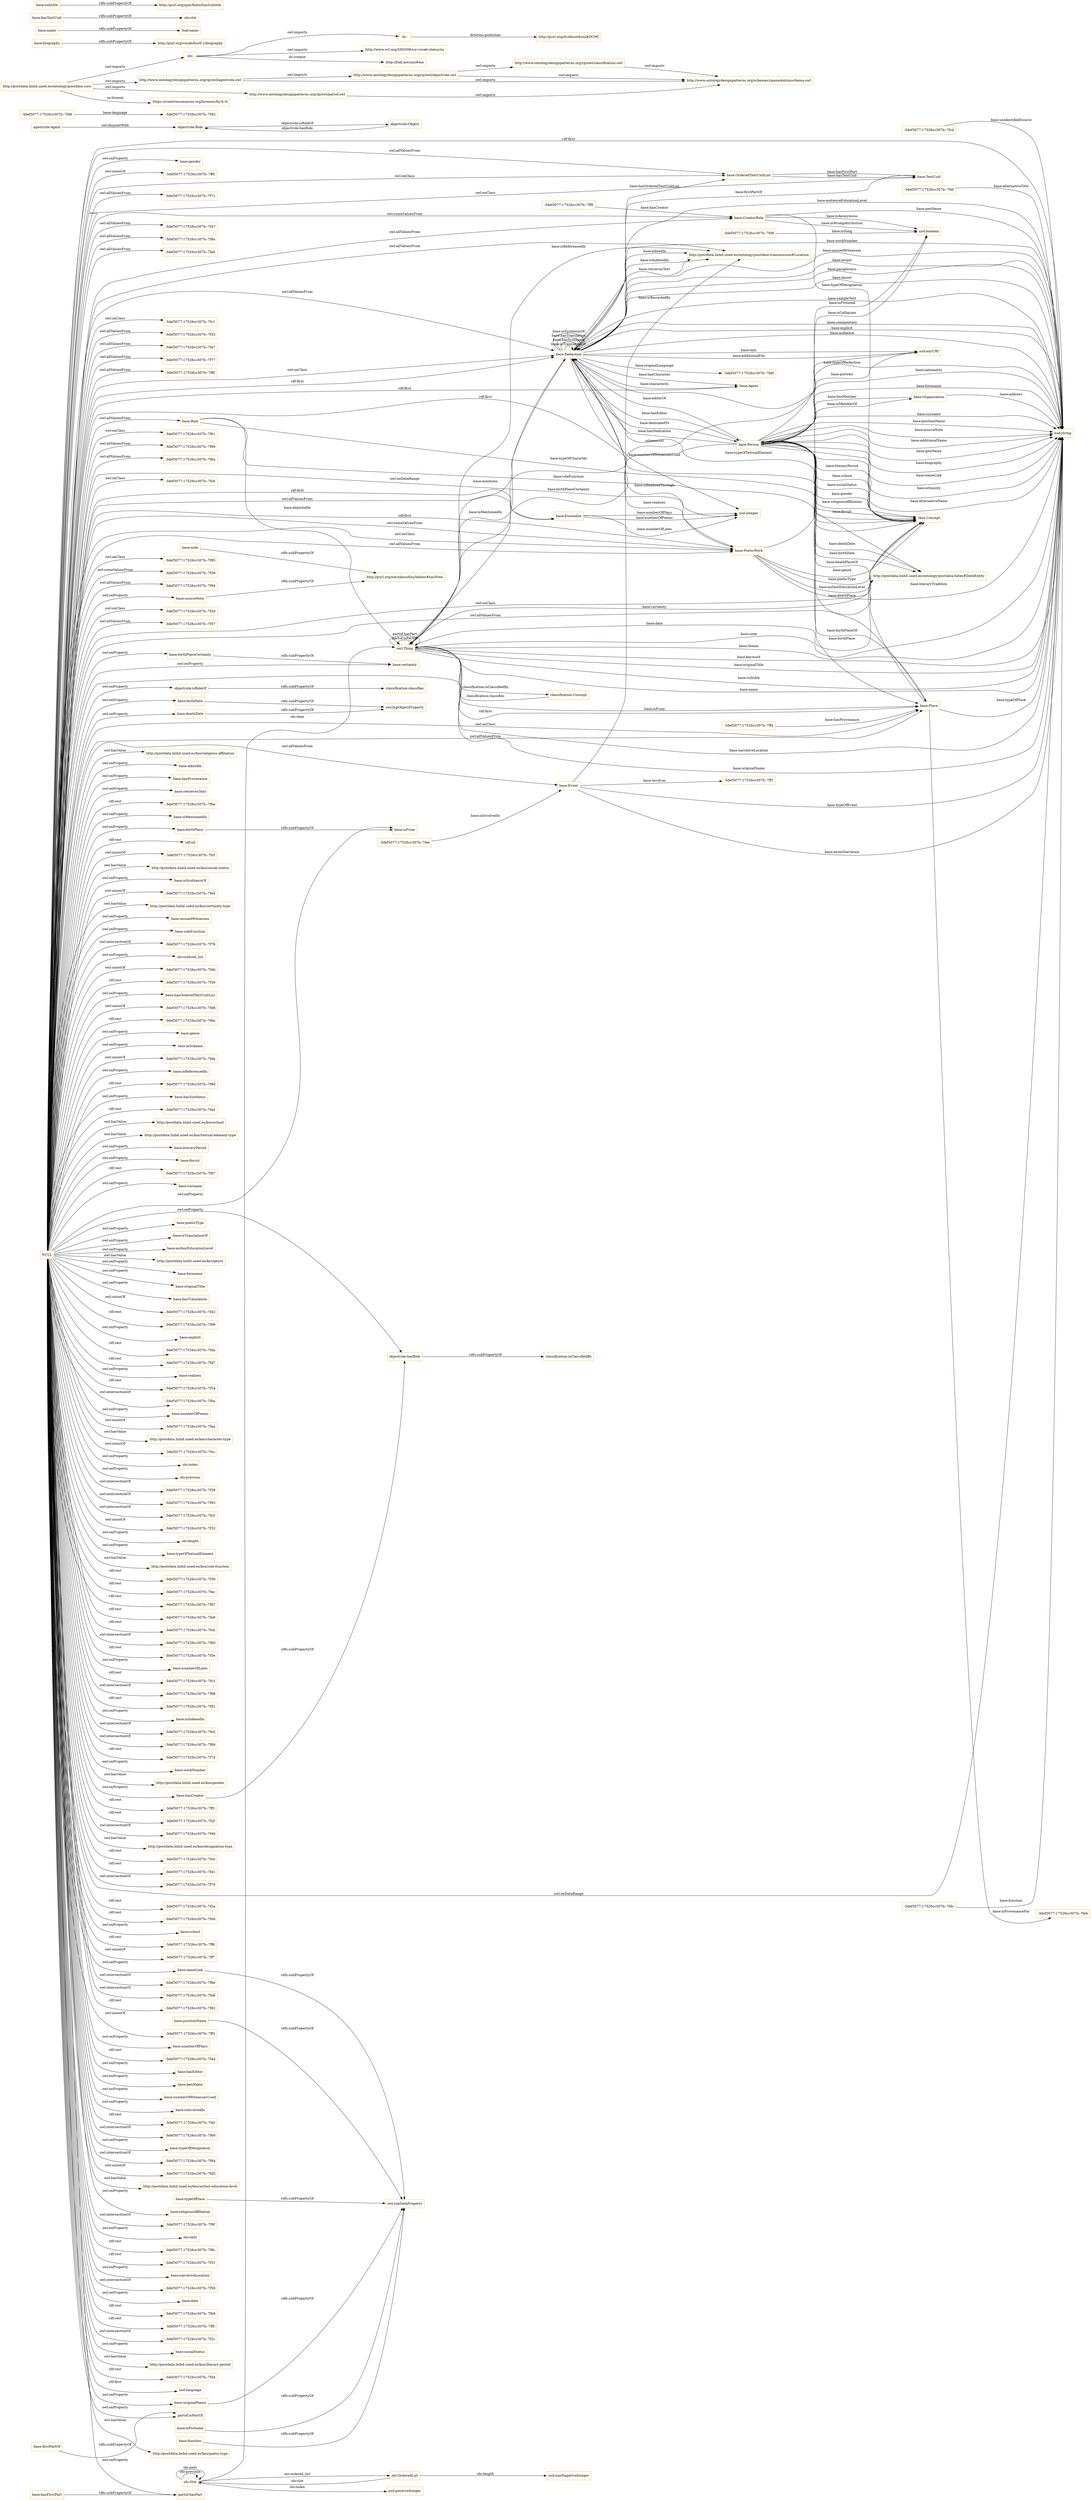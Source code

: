 digraph ar2dtool_diagram { 
rankdir=LR;
size="1501"
node [shape = rectangle, color="orange"]; "base:Role" "-3def3077:17526cc307b:-7f71" "base:OrderedTextUnitList" "-3def3077:17526cc307b:-7f47" "-3def3077:17526cc307b:-7ff1" "-3def3077:17526cc307b:-7f8a" "agentrole:Agent" "-3def3077:17526cc307b:-7fa0" "-3def3077:17526cc307b:-7fd6" "base:Agent" "base:CreatorRole" "base:Person" "-3def3077:17526cc307b:-7fc1" "-3def3077:17526cc307b:-7fdc" "-3def3077:17526cc307b:-7f33" "base:Organisation" "-3def3077:17526cc307b:-7fa7" "-3def3077:17526cc307b:-7f77" "-3def3077:17526cc307b:-7f8f" "base:Redaction" "base:Ensemble" "-3def3077:17526cc307b:-7f61" "-3def3077:17526cc307b:-7f99" "-3def3077:17526cc307b:-7f6a" "base:TextUnit" "-3def3077:17526cc307b:-7fee" "-3def3077:17526cc307b:-7fc6" "-3def3077:17526cc307b:-7fd9" "skos:Concept" "http://postdata.linhd.uned.es/ontology/postdata-dates#DateEntity" "base:Place" "base:Event" "-3def3077:17526cc307b:-7fcd" "-3def3077:17526cc307b:-7fdf" "-3def3077:17526cc307b:-7f85" "-3def3077:17526cc307b:-7ff4" "-3def3077:17526cc307b:-7f39" "-3def3077:17526cc307b:-7ff8" "-3def3077:17526cc307b:-7f94" "http://postdata.linhd.uned.es/ontology/postdata-transmission#Location" "-3def3077:17526cc307b:-7f2d" "-3def3077:17526cc307b:-7f57" "-3def3077:17526cc307b:-7feb" "base:PoeticWork" "owl:Thing" "objectrole:Role" "objectrole:Object" "olo:Slot" "olo:OrderedList" "classification:Concept" ; /*classes style*/
	"base:deathDate" -> "owl:topObjectProperty" [ label = "rdfs:subPropertyOf" ];
	"http://www.ontologydesignpatterns.org/cp/owl/objectrole.owl" -> "http://www.ontologydesignpatterns.org/cp/owl/classification.owl" [ label = "owl:imports" ];
	"http://www.ontologydesignpatterns.org/cp/owl/objectrole.owl" -> "http://www.ontologydesignpatterns.org/schemas/cpannotationschema.owl" [ label = "owl:imports" ];
	"http://www.ontologydesignpatterns.org/cp/owl/classification.owl" -> "http://www.ontologydesignpatterns.org/schemas/cpannotationschema.owl" [ label = "owl:imports" ];
	"base:firstPartOf" -> "partof:isPartOf" [ label = "rdfs:subPropertyOf" ];
	"agentrole:Agent" -> "objectrole:Role" [ label = "owl:disjointWith" ];
	"dc:" -> "http://purl.org/dc/aboutdcmi#DCMI" [ label = "dcterms:publisher" ];
	"olo:" -> "http://www.w3.org/2003/06/sw-vocab-status/ns" [ label = "owl:imports" ];
	"olo:" -> "dc:" [ label = "owl:imports" ];
	"olo:" -> "http://foaf.me/zazi#me" [ label = "dc:creator" ];
	"base:birthPlaceCertainty" -> "base:certainty" [ label = "rdfs:subPropertyOf" ];
	"base:biography" -> "http://purl.org/vocab/bio/0.1/biography" [ label = "rdfs:subPropertyOf" ];
	"objectrole:isRoleOf" -> "classification:classifies" [ label = "rdfs:subPropertyOf" ];
	"base:nameLink" -> "owl:topDataProperty" [ label = "rdfs:subPropertyOf" ];
	"base:sourceNote" -> "http://purl.org/net/nknouf/ns/bibtex#hasNote" [ label = "rdfs:subPropertyOf" ];
	"base:name" -> "foaf:name" [ label = "rdfs:subPropertyOf" ];
	"base:hasTextUnit" -> "olo:slot" [ label = "rdfs:subPropertyOf" ];
	"NULL" -> "base:birthPlace" [ label = "owl:onProperty" ];
	"NULL" -> "http://postdata.linhd.uned.es/kos/religious-affiliation" [ label = "owl:hasValue" ];
	"NULL" -> "base:PoeticWork" [ label = "owl:allValuesFrom" ];
	"NULL" -> "-3def3077:17526cc307b:-7f6a" [ label = "owl:allValuesFrom" ];
	"NULL" -> "base:CreatorRole" [ label = "owl:someValuesFrom" ];
	"NULL" -> "-3def3077:17526cc307b:-7f8f" [ label = "owl:allValuesFrom" ];
	"NULL" -> "base:editedIn" [ label = "owl:onProperty" ];
	"NULL" -> "base:Place" [ label = "rdf:first" ];
	"NULL" -> "base:hasProvenance" [ label = "owl:onProperty" ];
	"NULL" -> "base:retrievesText" [ label = "owl:onProperty" ];
	"NULL" -> "-3def3077:17526cc307b:-7fbe" [ label = "rdf:rest" ];
	"NULL" -> "base:PoeticWork" [ label = "rdf:first" ];
	"NULL" -> "base:isMentionedIn" [ label = "owl:onProperty" ];
	"NULL" -> "base:birthDate" [ label = "owl:onProperty" ];
	"NULL" -> "rdf:nil" [ label = "rdf:rest" ];
	"NULL" -> "-3def3077:17526cc307b:-7fcf" [ label = "owl:unionOf" ];
	"NULL" -> "http://postdata.linhd.uned.es/kos/social-status" [ label = "owl:hasValue" ];
	"NULL" -> "base:isSynthesisOf" [ label = "owl:onProperty" ];
	"NULL" -> "base:birthPlaceCertainty" [ label = "owl:onProperty" ];
	"NULL" -> "-3def3077:17526cc307b:-7fed" [ label = "owl:unionOf" ];
	"NULL" -> "http://postdata.linhd.uned.es/kos/certainty-type" [ label = "owl:hasValue" ];
	"NULL" -> "base:unusedWitnesses" [ label = "owl:onProperty" ];
	"NULL" -> "objectrole:isRoleOf" [ label = "owl:onProperty" ];
	"NULL" -> "base:roleFunction" [ label = "owl:onProperty" ];
	"NULL" -> "partof:isPartOf" [ label = "owl:onProperty" ];
	"NULL" -> "-3def3077:17526cc307b:-7f76" [ label = "owl:intersectionOf" ];
	"NULL" -> "olo:ordered_list" [ label = "owl:onProperty" ];
	"NULL" -> "-3def3077:17526cc307b:-7fdb" [ label = "owl:unionOf" ];
	"NULL" -> "-3def3077:17526cc307b:-7f30" [ label = "rdf:rest" ];
	"NULL" -> "base:hasOrderedTextUnitList" [ label = "owl:onProperty" ];
	"NULL" -> "-3def3077:17526cc307b:-7fd8" [ label = "owl:unionOf" ];
	"NULL" -> "-3def3077:17526cc307b:-7f94" [ label = "owl:allValuesFrom" ];
	"NULL" -> "-3def3077:17526cc307b:-7f6e" [ label = "rdf:rest" ];
	"NULL" -> "base:Role" [ label = "owl:allValuesFrom" ];
	"NULL" -> "base:genre" [ label = "owl:onProperty" ];
	"NULL" -> "skos:inScheme" [ label = "owl:onProperty" ];
	"NULL" -> "base:OrderedTextUnitList" [ label = "owl:allValuesFrom" ];
	"NULL" -> "-3def3077:17526cc307b:-7fde" [ label = "owl:unionOf" ];
	"NULL" -> "base:CreatorRole" [ label = "owl:allValuesFrom" ];
	"NULL" -> "http://postdata.linhd.uned.es/ontology/postdata-dates#DateEntity" [ label = "owl:onClass" ];
	"NULL" -> "base:Ensemble" [ label = "owl:allValuesFrom" ];
	"NULL" -> "-3def3077:17526cc307b:-7fa7" [ label = "owl:allValuesFrom" ];
	"NULL" -> "base:isReferencedIn" [ label = "owl:onProperty" ];
	"NULL" -> "-3def3077:17526cc307b:-7f9d" [ label = "rdf:rest" ];
	"NULL" -> "base:hasSynthesis" [ label = "owl:onProperty" ];
	"NULL" -> "base:Agent" [ label = "rdf:first" ];
	"NULL" -> "-3def3077:17526cc307b:-7fa4" [ label = "rdf:rest" ];
	"NULL" -> "http://postdata.linhd.uned.es/kos/school" [ label = "owl:hasValue" ];
	"NULL" -> "skos:Concept" [ label = "rdf:first" ];
	"NULL" -> "http://postdata.linhd.uned.es/kos/textual-element-type" [ label = "owl:hasValue" ];
	"NULL" -> "base:literaryPeriod" [ label = "owl:onProperty" ];
	"NULL" -> "-3def3077:17526cc307b:-7f39" [ label = "owl:someValuesFrom" ];
	"NULL" -> "base:floruit" [ label = "owl:onProperty" ];
	"NULL" -> "-3def3077:17526cc307b:-7f67" [ label = "rdf:rest" ];
	"NULL" -> "base:surname" [ label = "owl:onProperty" ];
	"NULL" -> "xsd:string" [ label = "owl:onDataRange" ];
	"NULL" -> "base:poeticType" [ label = "owl:onProperty" ];
	"NULL" -> "base:isTranslationOf" [ label = "owl:onProperty" ];
	"NULL" -> "-3def3077:17526cc307b:-7f71" [ label = "owl:allValuesFrom" ];
	"NULL" -> "base:authorEducationLevel" [ label = "owl:onProperty" ];
	"NULL" -> "http://postdata.linhd.uned.es/kos/genre" [ label = "owl:hasValue" ];
	"NULL" -> "base:forename" [ label = "owl:onProperty" ];
	"NULL" -> "base:originalTitle" [ label = "owl:onProperty" ];
	"NULL" -> "base:hasTranslation" [ label = "owl:onProperty" ];
	"NULL" -> "base:Redaction" [ label = "owl:allValuesFrom" ];
	"NULL" -> "-3def3077:17526cc307b:-7fd2" [ label = "owl:unionOf" ];
	"NULL" -> "-3def3077:17526cc307b:-7f96" [ label = "rdf:rest" ];
	"NULL" -> "base:explicit" [ label = "owl:onProperty" ];
	"NULL" -> "-3def3077:17526cc307b:-7fda" [ label = "rdf:rest" ];
	"NULL" -> "-3def3077:17526cc307b:-7fd7" [ label = "rdf:rest" ];
	"NULL" -> "-3def3077:17526cc307b:-7fa0" [ label = "owl:allValuesFrom" ];
	"NULL" -> "base:realises" [ label = "owl:onProperty" ];
	"NULL" -> "-3def3077:17526cc307b:-7f54" [ label = "rdf:rest" ];
	"NULL" -> "-3def3077:17526cc307b:-7fba" [ label = "owl:intersectionOf" ];
	"NULL" -> "base:PoeticWork" [ label = "owl:someValuesFrom" ];
	"NULL" -> "base:numberOfPoems" [ label = "owl:onProperty" ];
	"NULL" -> "-3def3077:17526cc307b:-7fea" [ label = "owl:unionOf" ];
	"NULL" -> "http://postdata.linhd.uned.es/kos/character-type" [ label = "owl:hasValue" ];
	"NULL" -> "-3def3077:17526cc307b:-7fcc" [ label = "owl:unionOf" ];
	"NULL" -> "olo:index" [ label = "owl:onProperty" ];
	"NULL" -> "olo:previous" [ label = "owl:onProperty" ];
	"NULL" -> "-3def3077:17526cc307b:-7f8a" [ label = "owl:allValuesFrom" ];
	"NULL" -> "-3def3077:17526cc307b:-7f38" [ label = "owl:intersectionOf" ];
	"NULL" -> "-3def3077:17526cc307b:-7f93" [ label = "owl:intersectionOf" ];
	"NULL" -> "-3def3077:17526cc307b:-7fc5" [ label = "owl:intersectionOf" ];
	"NULL" -> "-3def3077:17526cc307b:-7f32" [ label = "owl:unionOf" ];
	"NULL" -> "base:PoeticWork" [ label = "owl:onClass" ];
	"NULL" -> "xsd:string" [ label = "rdf:first" ];
	"NULL" -> "olo:length" [ label = "owl:onProperty" ];
	"NULL" -> "base:typeOfTextualElement" [ label = "owl:onProperty" ];
	"NULL" -> "http://postdata.linhd.uned.es/kos/role-function" [ label = "owl:hasValue" ];
	"NULL" -> "-3def3077:17526cc307b:-7f36" [ label = "rdf:rest" ];
	"NULL" -> "-3def3077:17526cc307b:-7fec" [ label = "rdf:rest" ];
	"NULL" -> "-3def3077:17526cc307b:-7f87" [ label = "rdf:rest" ];
	"NULL" -> "-3def3077:17526cc307b:-7fe9" [ label = "rdf:rest" ];
	"NULL" -> "-3def3077:17526cc307b:-7f61" [ label = "owl:onClass" ];
	"NULL" -> "-3def3077:17526cc307b:-7fcb" [ label = "rdf:rest" ];
	"NULL" -> "-3def3077:17526cc307b:-7f60" [ label = "owl:intersectionOf" ];
	"NULL" -> "-3def3077:17526cc307b:-7f5e" [ label = "rdf:rest" ];
	"NULL" -> "base:numberOfLines" [ label = "owl:onProperty" ];
	"NULL" -> "-3def3077:17526cc307b:-7fc3" [ label = "rdf:rest" ];
	"NULL" -> "-3def3077:17526cc307b:-7f98" [ label = "owl:intersectionOf" ];
	"NULL" -> "-3def3077:17526cc307b:-7f91" [ label = "rdf:rest" ];
	"NULL" -> "-3def3077:17526cc307b:-7f47" [ label = "owl:allValuesFrom" ];
	"NULL" -> "base:isIndexedIn" [ label = "owl:onProperty" ];
	"NULL" -> "-3def3077:17526cc307b:-7fc0" [ label = "owl:intersectionOf" ];
	"NULL" -> "-3def3077:17526cc307b:-7f89" [ label = "owl:intersectionOf" ];
	"NULL" -> "-3def3077:17526cc307b:-7f74" [ label = "rdf:rest" ];
	"NULL" -> "base:workNumber" [ label = "owl:onProperty" ];
	"NULL" -> "http://postdata.linhd.uned.es/kos/gender" [ label = "owl:hasValue" ];
	"NULL" -> "base:hasCreator" [ label = "owl:onProperty" ];
	"NULL" -> "-3def3077:17526cc307b:-7ff2" [ label = "rdf:rest" ];
	"NULL" -> "-3def3077:17526cc307b:-7f2f" [ label = "rdf:rest" ];
	"NULL" -> "-3def3077:17526cc307b:-7f46" [ label = "owl:intersectionOf" ];
	"NULL" -> "http://postdata.linhd.uned.es/kos/designation-type" [ label = "owl:hasValue" ];
	"NULL" -> "-3def3077:17526cc307b:-7fce" [ label = "rdf:rest" ];
	"NULL" -> "-3def3077:17526cc307b:-7fd1" [ label = "rdf:rest" ];
	"NULL" -> "base:deathDate" [ label = "owl:onProperty" ];
	"NULL" -> "-3def3077:17526cc307b:-7f70" [ label = "owl:intersectionOf" ];
	"NULL" -> "base:isFrom" [ label = "owl:onProperty" ];
	"NULL" -> "-3def3077:17526cc307b:-7f85" [ label = "owl:onClass" ];
	"NULL" -> "-3def3077:17526cc307b:-7f2a" [ label = "rdf:rest" ];
	"NULL" -> "-3def3077:17526cc307b:-7fdd" [ label = "rdf:rest" ];
	"NULL" -> "-3def3077:17526cc307b:-7f99" [ label = "owl:allValuesFrom" ];
	"NULL" -> "base:Redaction" [ label = "owl:onClass" ];
	"NULL" -> "base:school" [ label = "owl:onProperty" ];
	"NULL" -> "-3def3077:17526cc307b:-7ff6" [ label = "rdf:rest" ];
	"NULL" -> "-3def3077:17526cc307b:-7fc6" [ label = "owl:onClass" ];
	"NULL" -> "-3def3077:17526cc307b:-7ff7" [ label = "owl:unionOf" ];
	"NULL" -> "-3def3077:17526cc307b:-7f8e" [ label = "owl:intersectionOf" ];
	"NULL" -> "xsd:integer" [ label = "owl:onDataRange" ];
	"NULL" -> "-3def3077:17526cc307b:-7fa6" [ label = "owl:intersectionOf" ];
	"NULL" -> "-3def3077:17526cc307b:-7f82" [ label = "rdf:rest" ];
	"NULL" -> "-3def3077:17526cc307b:-7ff3" [ label = "owl:unionOf" ];
	"NULL" -> "objectrole:hasRole" [ label = "owl:onProperty" ];
	"NULL" -> "partof:hasPart" [ label = "owl:onProperty" ];
	"NULL" -> "-3def3077:17526cc307b:-7f33" [ label = "owl:allValuesFrom" ];
	"NULL" -> "base:Place" [ label = "owl:onClass" ];
	"NULL" -> "base:numberOfPlays" [ label = "owl:onProperty" ];
	"NULL" -> "-3def3077:17526cc307b:-7f44" [ label = "rdf:rest" ];
	"NULL" -> "base:hasEditor" [ label = "owl:onProperty" ];
	"NULL" -> "base:nameLink" [ label = "owl:onProperty" ];
	"NULL" -> "base:Ensemble" [ label = "rdf:first" ];
	"NULL" -> "base:penName" [ label = "owl:onProperty" ];
	"NULL" -> "base:numberOfWitnessesUsed" [ label = "owl:onProperty" ];
	"NULL" -> "base:isInvolvedIn" [ label = "owl:onProperty" ];
	"NULL" -> "-3def3077:17526cc307b:-7fef" [ label = "rdf:rest" ];
	"NULL" -> "-3def3077:17526cc307b:-7f77" [ label = "owl:allValuesFrom" ];
	"NULL" -> "-3def3077:17526cc307b:-7f69" [ label = "owl:intersectionOf" ];
	"NULL" -> "base:typeOfDesignation" [ label = "owl:onProperty" ];
	"NULL" -> "-3def3077:17526cc307b:-7f84" [ label = "owl:intersectionOf" ];
	"NULL" -> "http://postdata.linhd.uned.es/ontology/postdata-transmission#Location" [ label = "owl:allValuesFrom" ];
	"NULL" -> "base:Redaction" [ label = "rdf:first" ];
	"NULL" -> "-3def3077:17526cc307b:-7fc1" [ label = "owl:onClass" ];
	"NULL" -> "-3def3077:17526cc307b:-7fd5" [ label = "owl:unionOf" ];
	"NULL" -> "http://postdata.linhd.uned.es/kos/author-education-level" [ label = "owl:hasValue" ];
	"NULL" -> "base:originalName" [ label = "owl:onProperty" ];
	"NULL" -> "base:religiousAffiliation" [ label = "owl:onProperty" ];
	"NULL" -> "-3def3077:17526cc307b:-7f9f" [ label = "owl:intersectionOf" ];
	"NULL" -> "olo:next" [ label = "owl:onProperty" ];
	"NULL" -> "-3def3077:17526cc307b:-7f8c" [ label = "rdf:rest" ];
	"NULL" -> "base:sourceNote" [ label = "owl:onProperty" ];
	"NULL" -> "-3def3077:17526cc307b:-7f31" [ label = "rdf:rest" ];
	"NULL" -> "base:narrativeLocation" [ label = "owl:onProperty" ];
	"NULL" -> "-3def3077:17526cc307b:-7f56" [ label = "owl:intersectionOf" ];
	"NULL" -> "-3def3077:17526cc307b:-7f57" [ label = "owl:allValuesFrom" ];
	"NULL" -> "base:certainty" [ label = "owl:onProperty" ];
	"NULL" -> "base:date" [ label = "owl:onProperty" ];
	"NULL" -> "-3def3077:17526cc307b:-7fb8" [ label = "rdf:rest" ];
	"NULL" -> "-3def3077:17526cc307b:-7ff5" [ label = "rdf:rest" ];
	"NULL" -> "-3def3077:17526cc307b:-7f2c" [ label = "owl:intersectionOf" ];
	"NULL" -> "base:socialStatus" [ label = "owl:onProperty" ];
	"NULL" -> "base:TextUnit" [ label = "owl:onClass" ];
	"NULL" -> "base:Place" [ label = "owl:allValuesFrom" ];
	"NULL" -> "http://postdata.linhd.uned.es/kos/literary-period" [ label = "owl:hasValue" ];
	"NULL" -> "http://postdata.linhd.uned.es/ontology/postdata-dates#DateEntity" [ label = "owl:allValuesFrom" ];
	"NULL" -> "-3def3077:17526cc307b:-7fd4" [ label = "rdf:rest" ];
	"NULL" -> "xsd:language" [ label = "rdf:first" ];
	"NULL" -> "-3def3077:17526cc307b:-7f2d" [ label = "owl:onClass" ];
	"NULL" -> "http://postdata.linhd.uned.es/kos/poetic-type" [ label = "owl:hasValue" ];
	"NULL" -> "base:gender" [ label = "owl:onProperty" ];
	"NULL" -> "base:OrderedTextUnitList" [ label = "owl:onClass" ];
	"NULL" -> "base:Event" [ label = "owl:allValuesFrom" ];
	"NULL" -> "-3def3077:17526cc307b:-7ff0" [ label = "owl:unionOf" ];
	"base:hasFirstPart" -> "partof:hasPart" [ label = "rdfs:subPropertyOf" ];
	"base:hasCreator" -> "objectrole:hasRole" [ label = "rdfs:subPropertyOf" ];
	"base:birthPlace" -> "base:isFrom" [ label = "rdfs:subPropertyOf" ];
	"http://www.ontologydesignpatterns.org/cp/owl/agentrole.owl" -> "http://www.ontologydesignpatterns.org/cp/owl/objectrole.owl" [ label = "owl:imports" ];
	"http://www.ontologydesignpatterns.org/cp/owl/agentrole.owl" -> "http://www.ontologydesignpatterns.org/schemas/cpannotationschema.owl" [ label = "owl:imports" ];
	"base:isFictional" -> "owl:topDataProperty" [ label = "rdfs:subPropertyOf" ];
	"base:subtitle" -> "http://purl.org/spar/fabio/hasSubtitle" [ label = "rdfs:subPropertyOf" ];
	"base:function" -> "owl:topDataProperty" [ label = "rdfs:subPropertyOf" ];
	"base:originalName" -> "owl:topDataProperty" [ label = "rdfs:subPropertyOf" ];
	"http://www.ontologydesignpatterns.org/cp/owl/partof.owl" -> "http://www.ontologydesignpatterns.org/schemas/cpannotationschema.owl" [ label = "owl:imports" ];
	"http://postdata.linhd.uned.es/ontology/postdata-core" -> "https://creativecommons.org/licenses/by/4.0/" [ label = "ns:license" ];
	"http://postdata.linhd.uned.es/ontology/postdata-core" -> "http://www.ontologydesignpatterns.org/cp/owl/partof.owl" [ label = "owl:imports" ];
	"http://postdata.linhd.uned.es/ontology/postdata-core" -> "http://www.ontologydesignpatterns.org/cp/owl/agentrole.owl" [ label = "owl:imports" ];
	"http://postdata.linhd.uned.es/ontology/postdata-core" -> "olo:" [ label = "owl:imports" ];
	"base:note" -> "http://purl.org/net/nknouf/ns/bibtex#hasNote" [ label = "rdfs:subPropertyOf" ];
	"base:birthDate" -> "owl:topObjectProperty" [ label = "rdfs:subPropertyOf" ];
	"base:positionName" -> "owl:topDataProperty" [ label = "rdfs:subPropertyOf" ];
	"objectrole:hasRole" -> "classification:isClassifiedBy" [ label = "rdfs:subPropertyOf" ];
	"base:typeOfPlace" -> "owl:topDataProperty" [ label = "rdfs:subPropertyOf" ];
	"base:Redaction" -> "owl:Thing" [ label = "base:mentions" ];
	"base:Person" -> "xsd:boolean" [ label = "base:isFictional" ];
	"owl:Thing" -> "xsd:string" [ label = "base:narrativeLocation" ];
	"base:CreatorRole" -> "xsd:string" [ label = "base:penName" ];
	"base:Person" -> "base:Place" [ label = "base:deathPlace" ];
	"base:Ensemble" -> "xsd:integer" [ label = "base:numberOfLines" ];
	"base:Redaction" -> "xsd:string" [ label = "base:audienceEducationLevel" ];
	"base:Event" -> "xsd:string" [ label = "base:eventNarration" ];
	"base:Redaction" -> "xsd:string" [ label = "base:workNumber" ];
	"owl:Thing" -> "xsd:string" [ label = "base:originalName" ];
	"base:OrderedTextUnitList" -> "base:TextUnit" [ label = "base:hasTextUnit" ];
	"base:Redaction" -> "base:Person" [ label = "base:hasEditor" ];
	"olo:Slot" -> "olo:Slot" [ label = "olo:previous" ];
	"base:Redaction" -> "xsd:string" [ label = "base:unusedWitnesses" ];
	"base:Place" -> "base:Person" [ label = "base:deathPlaceOf" ];
	"base:Person" -> "http://postdata.linhd.uned.es/ontology/postdata-dates#DateEntity" [ label = "base:floruit" ];
	"base:Person" -> "xsd:string" [ label = "base:surname" ];
	"base:Person" -> "xsd:string" [ label = "base:positionName" ];
	"classification:Concept" -> "owl:Thing" [ label = "classification:classifies" ];
	"-3def3077:17526cc307b:-7ff8" -> "base:CreatorRole" [ label = "base:hasCreator" ];
	"base:Redaction" -> "xsd:string" [ label = "base:paraphrasis" ];
	"base:Person" -> "base:Redaction" [ label = "base:hasDedication" ];
	"base:Event" -> "xsd:string" [ label = "base:typeOfEvent" ];
	"base:Person" -> "http://postdata.linhd.uned.es/ontology/postdata-dates#DateEntity" [ label = "base:deathDate" ];
	"base:Person" -> "base:Place" [ label = "base:birthPlace" ];
	"base:Event" -> "http://postdata.linhd.uned.es/ontology/postdata-transmission#Location" [ label = "base:isRecordedBy" ];
	"base:CreatorRole" -> "xsd:boolean" [ label = "base:isAnonymous" ];
	"base:Redaction" -> "base:Agent" [ label = "base:hasCharacter" ];
	"base:Redaction" -> "xsd:anyURI" [ label = "base:text" ];
	"base:Redaction" -> "xsd:anyURI" [ label = "base:additionalFile" ];
	"base:Person" -> "base:Organisation" [ label = "base:isMemberOf" ];
	"base:Redaction" -> "xsd:string" [ label = "base:layout" ];
	"base:PoeticWork" -> "xsd:boolean" [ label = "base:isCalligram" ];
	"olo:Slot" -> "olo:OrderedList" [ label = "olo:ordered_list" ];
	"base:Redaction" -> "http://postdata.linhd.uned.es/ontology/postdata-transmission#Location" [ label = "base:editedIn" ];
	"base:Redaction" -> "skos:Concept" [ label = "base:typeOfTextualElement" ];
	"olo:OrderedList" -> "xsd:nonNegativeInteger" [ label = "olo:length" ];
	"-3def3077:17526cc307b:-7fee" -> "base:Event" [ label = "base:isInvolvedIn" ];
	"base:PoeticWork" -> "base:Redaction" [ label = "base:isRealisedThrough" ];
	"base:Redaction" -> "base:PoeticWork" [ label = "base:realises" ];
	"base:Person" -> "skos:Concept" [ label = "base:religiousAffiliation" ];
	"base:Person" -> "xsd:string" [ label = "base:sourceNote" ];
	"base:Redaction" -> "xsd:string" [ label = "base:sampleText" ];
	"base:Redaction" -> "xsd:string" [ label = "base:incipit" ];
	"base:Person" -> "http://postdata.linhd.uned.es/ontology/postdata-dates#DateEntity" [ label = "base:birthDate" ];
	"base:Person" -> "owl:Thing" [ label = "base:birthPlaceCertainty" ];
	"base:Person" -> "skos:Concept" [ label = "base:literaryPeriod" ];
	"base:Person" -> "xsd:string" [ label = "base:additionalName" ];
	"base:Person" -> "xsd:string" [ label = "base:genName" ];
	"base:Person" -> "base:Redaction" [ label = "base:editorOf" ];
	"base:CreatorRole" -> "skos:Concept" [ label = "base:typeOfDesignation" ];
	"base:Person" -> "xsd:string" [ label = "base:biography" ];
	"base:Redaction" -> "base:Redaction" [ label = "base:isTranslationOf" ];
	"owl:Thing" -> "skos:Concept" [ label = "base:certainty" ];
	"base:Redaction" -> "base:Redaction" [ label = "base:hasSynthesis" ];
	"olo:OrderedList" -> "olo:Slot" [ label = "olo:slot" ];
	"base:Person" -> "skos:Concept" [ label = "base:school" ];
	"olo:Slot" -> "olo:Slot" [ label = "olo:next" ];
	"owl:Thing" -> "xsd:anyURI" [ label = "schema:url" ];
	"owl:Thing" -> "http://postdata.linhd.uned.es/ontology/postdata-transmission#Location" [ label = "base:isReferencedIn" ];
	"base:PoeticWork" -> "xsd:string" [ label = "base:literaryTradition" ];
	"owl:Thing" -> "xsd:string" [ label = "base:note" ];
	"-3def3077:17526cc307b:-7fcd" -> "xsd:string" [ label = "base:unidentifiedSource" ];
	"owl:Thing" -> "xsd:string" [ label = "base:theme" ];
	"base:Event" -> "-3def3077:17526cc307b:-7ff1" [ label = "base:involves" ];
	"base:Role" -> "skos:Concept" [ label = "base:roleFunction" ];
	"base:PoeticWork" -> "skos:Concept" [ label = "base:poeticType" ];
	"olo:Slot" -> "owl:Thing" [ label = "olo:item" ];
	"base:Place" -> "xsd:string" [ label = "base:typeOfPlace" ];
	"-3def3077:17526cc307b:-7fd9" -> "xsd:boolean" [ label = "base:isSong" ];
	"base:Person" -> "xsd:string" [ label = "base:nameLink" ];
	"base:Ensemble" -> "xsd:integer" [ label = "base:numberOfPlays" ];
	"base:Place" -> "base:Person" [ label = "base:birthPlaceOf" ];
	"base:Redaction" -> "http://postdata.linhd.uned.es/ontology/postdata-transmission#Location" [ label = "base:isIndexedIn" ];
	"base:Person" -> "xsd:string" [ label = "base:ethnicity" ];
	"owl:Thing" -> "xsd:string" [ label = "base:keyword" ];
	"base:Redaction" -> "xsd:string" [ label = "base:commentary" ];
	"base:Redaction" -> "base:OrderedTextUnitList" [ label = "base:hasOrderedTextUnitList" ];
	"owl:Thing" -> "xsd:string" [ label = "base:originalTitle" ];
	"base:Person" -> "skos:Concept" [ label = "base:socialStatus" ];
	"owl:Thing" -> "classification:Concept" [ label = "classification:isClassifiedBy" ];
	"owl:Thing" -> "owl:Thing" [ label = "partof:isPartOf" ];
	"olo:Slot" -> "xsd:positiveInteger" [ label = "olo:index" ];
	"-3def3077:17526cc307b:-7fdc" -> "xsd:string" [ label = "base:function" ];
	"base:PoeticWork" -> "skos:Concept" [ label = "base:authorEducationLevel" ];
	"owl:Thing" -> "base:Place" [ label = "base:isFrom" ];
	"base:Redaction" -> "base:Redaction" [ label = "base:hasTranslation" ];
	"base:CreatorRole" -> "xsd:boolean" [ label = "base:isWrongAttribution" ];
	"owl:Thing" -> "http://postdata.linhd.uned.es/ontology/postdata-dates#DateEntity" [ label = "base:date" ];
	"base:TextUnit" -> "base:Redaction" [ label = "base:firstPartOf" ];
	"base:Person" -> "xsd:string" [ label = "base:alternativeName" ];
	"objectrole:Object" -> "objectrole:Role" [ label = "objectrole:hasRole" ];
	"-3def3077:17526cc307b:-7ff4" -> "base:Place" [ label = "base:hasProvenance" ];
	"base:Person" -> "xsd:string" [ label = "base:nationality" ];
	"owl:Thing" -> "base:Redaction" [ label = "base:isMentionedIn" ];
	"base:OrderedTextUnitList" -> "base:TextUnit" [ label = "base:hasFirstPart" ];
	"base:Person" -> "xsd:anyURI" [ label = "base:portrait" ];
	"-3def3077:17526cc307b:-7fdf" -> "xsd:string" [ label = "base:alternativeTitle" ];
	"base:Organisation" -> "xsd:string" [ label = "base:address" ];
	"base:Role" -> "skos:Concept" [ label = "base:typeOfCharacter" ];
	"base:Organisation" -> "base:Person" [ label = "base:hasMember" ];
	"base:Place" -> "-3def3077:17526cc307b:-7feb" [ label = "base:isProvenanceFor" ];
	"base:Redaction" -> "xsd:string" [ label = "base:explicit" ];
	"owl:Thing" -> "xsd:string" [ label = "base:subtitle" ];
	"base:Redaction" -> "http://postdata.linhd.uned.es/ontology/postdata-transmission#Location" [ label = "base:retrievesText" ];
	"base:Person" -> "skos:Concept" [ label = "base:gender" ];
	"base:PoeticWork" -> "skos:Concept" [ label = "base:genre" ];
	"owl:Thing" -> "xsd:string" [ label = "base:name" ];
	"base:Redaction" -> "base:Person" [ label = "base:dedicatedTo" ];
	"base:Person" -> "xsd:string" [ label = "base:forename" ];
	"base:Redaction" -> "xsd:string" [ label = "base:audience" ];
	"base:Ensemble" -> "xsd:integer" [ label = "base:numberOfPoems" ];
	"base:Redaction" -> "xsd:string" [ label = "base:typeOfRedaction" ];
	"base:Redaction" -> "xsd:integer" [ label = "base:numberOfWitnessesUsed" ];
	"base:Redaction" -> "-3def3077:17526cc307b:-7fd0" [ label = "base:originalLanguage" ];
	"owl:Thing" -> "owl:Thing" [ label = "partof:hasPart" ];
	"base:Role" -> "owl:Thing" [ label = "base:depictedIn" ];
	"base:Agent" -> "base:Redaction" [ label = "base:characterIn" ];
	"-3def3077:17526cc307b:-7fd6" -> "-3def3077:17526cc307b:-7fd3" [ label = "base:language" ];
	"objectrole:Role" -> "objectrole:Object" [ label = "objectrole:isRoleOf" ];
	"base:Redaction" -> "base:Redaction" [ label = "base:isSynthesisOf" ];

}
